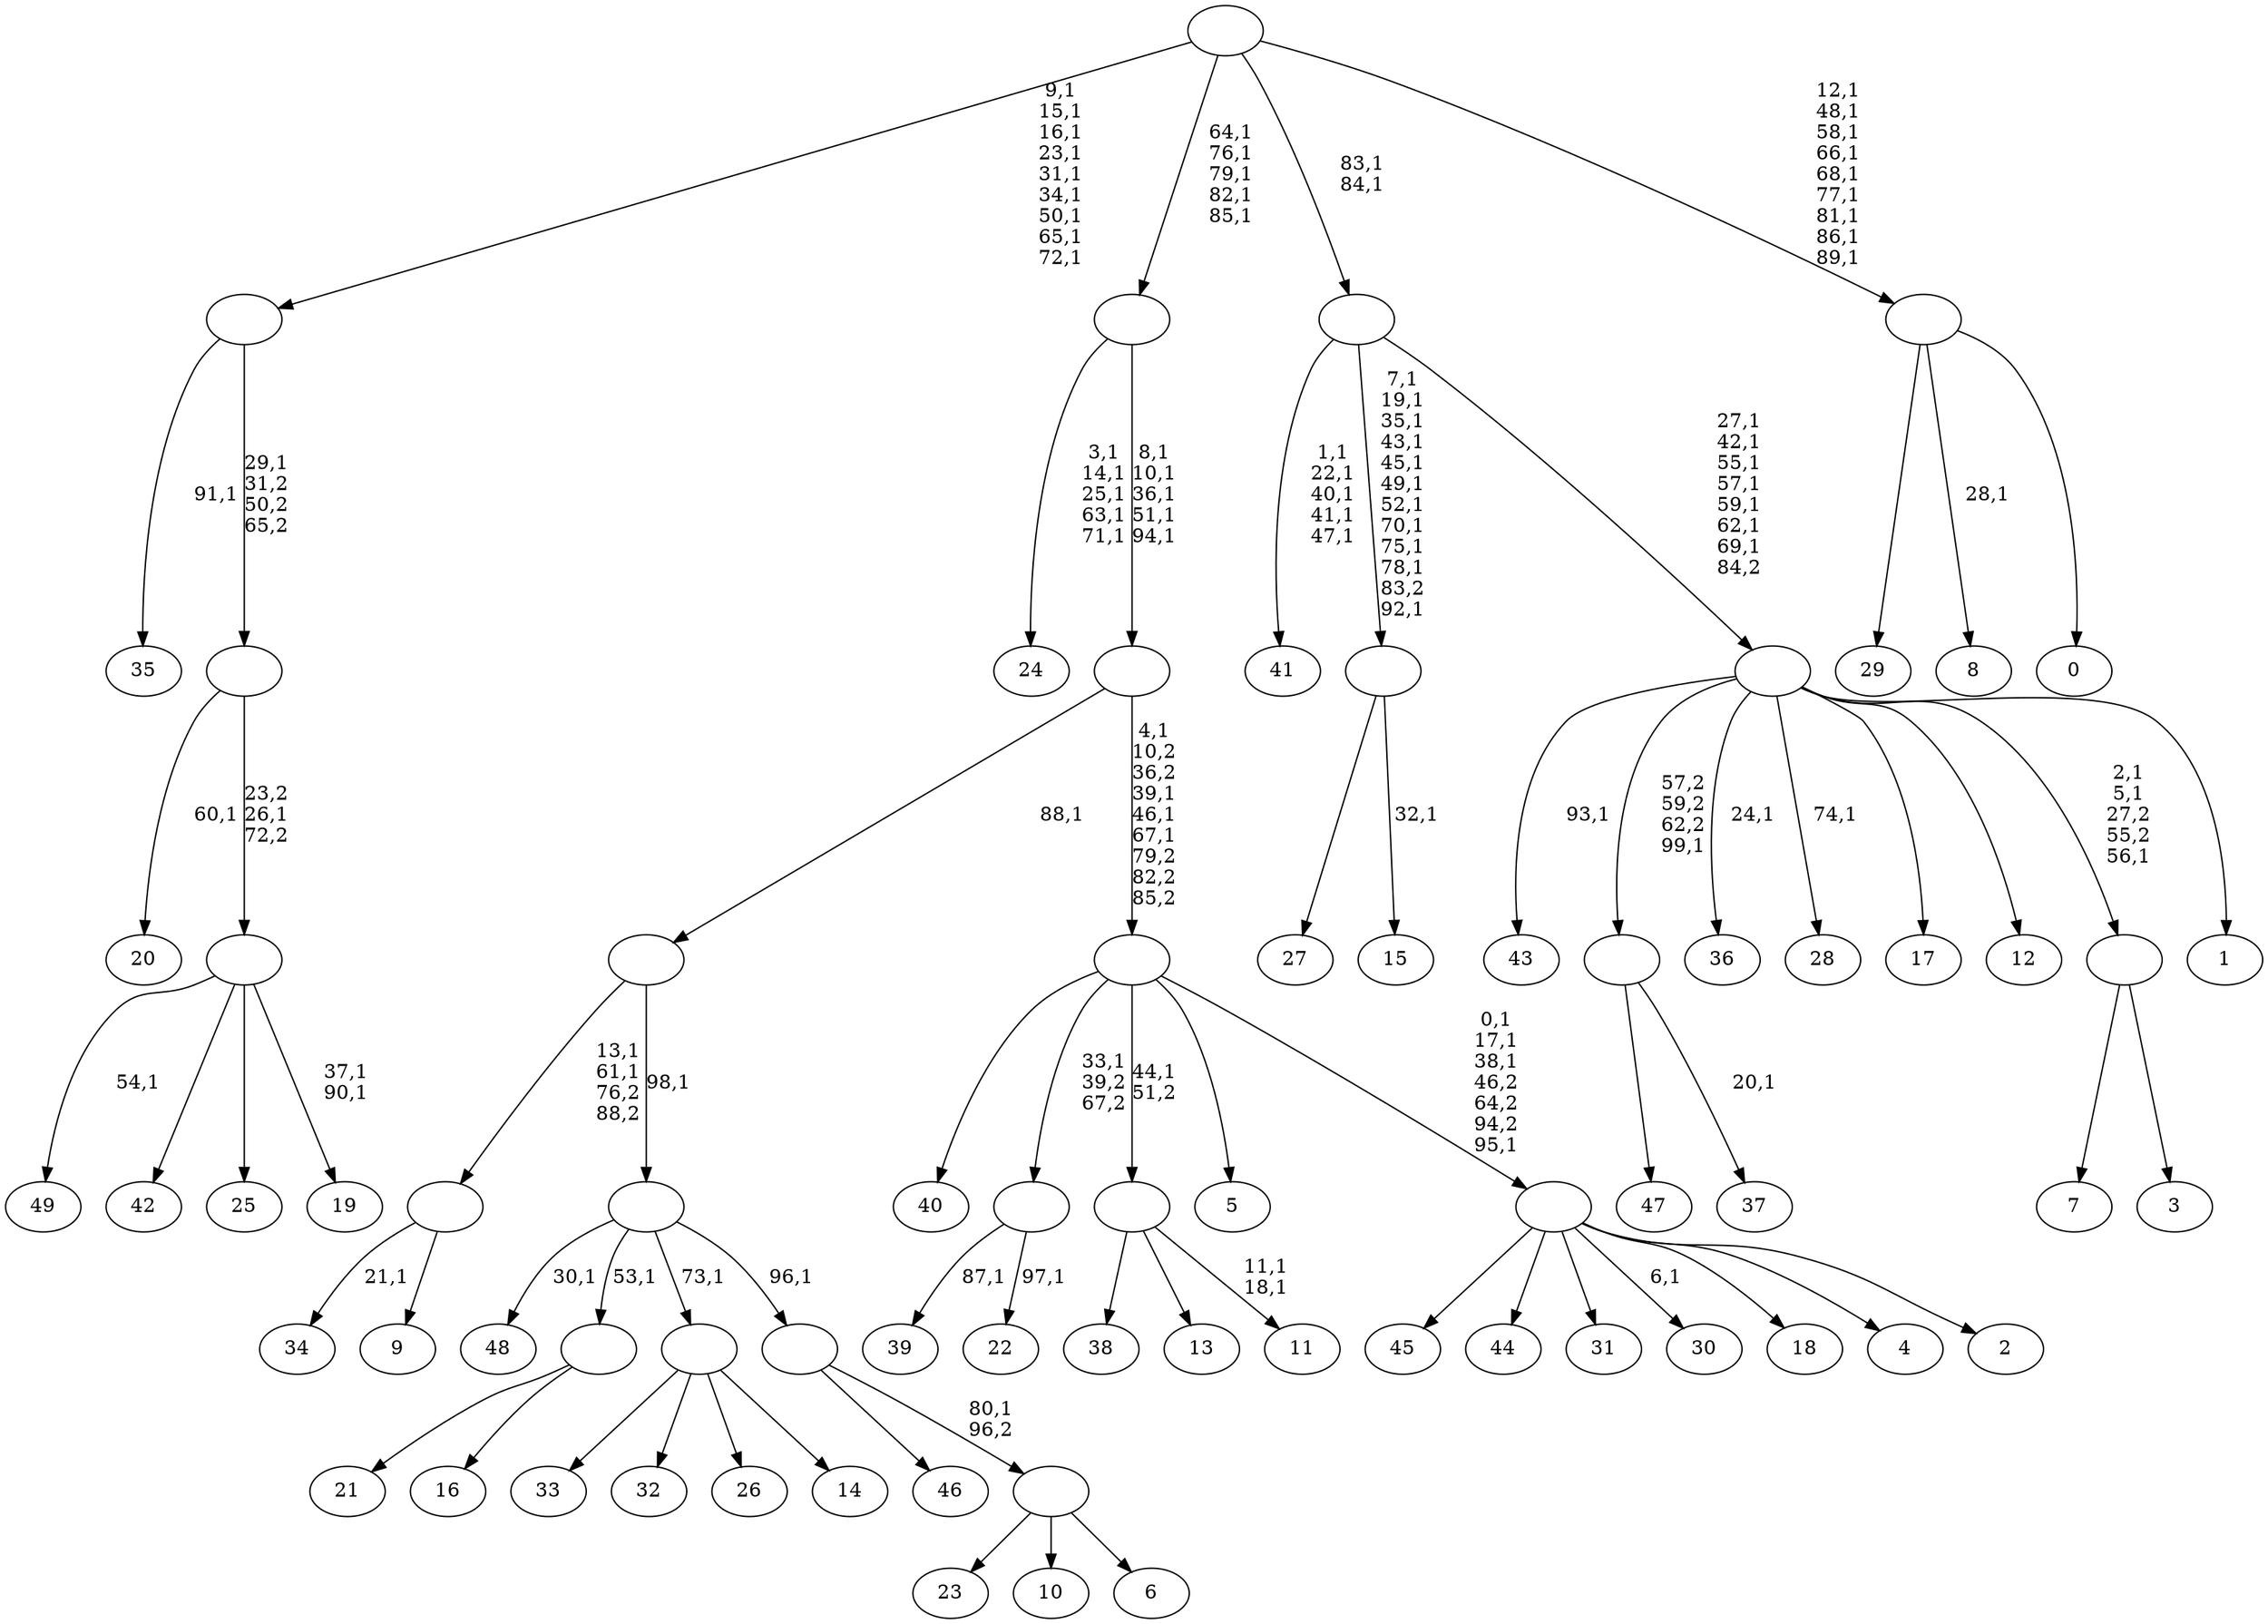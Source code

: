 digraph T {
	150 [label="49"]
	148 [label="48"]
	146 [label="47"]
	145 [label="46"]
	144 [label="45"]
	143 [label="44"]
	142 [label="43"]
	140 [label="42"]
	139 [label="41"]
	133 [label="40"]
	132 [label="39"]
	130 [label="38"]
	129 [label="37"]
	127 [label=""]
	126 [label="36"]
	124 [label="35"]
	122 [label="34"]
	120 [label="33"]
	119 [label="32"]
	118 [label="31"]
	117 [label="30"]
	115 [label="29"]
	114 [label="28"]
	112 [label="27"]
	111 [label="26"]
	110 [label="25"]
	109 [label="24"]
	103 [label="23"]
	102 [label="22"]
	100 [label=""]
	99 [label="21"]
	98 [label="20"]
	96 [label="19"]
	93 [label=""]
	92 [label=""]
	91 [label=""]
	82 [label="18"]
	81 [label="17"]
	80 [label="16"]
	79 [label=""]
	78 [label="15"]
	76 [label=""]
	65 [label="14"]
	64 [label=""]
	63 [label="13"]
	62 [label="12"]
	61 [label="11"]
	58 [label=""]
	57 [label="10"]
	56 [label="9"]
	55 [label=""]
	53 [label="8"]
	51 [label="7"]
	50 [label="6"]
	49 [label=""]
	48 [label=""]
	47 [label=""]
	46 [label=""]
	45 [label="5"]
	44 [label="4"]
	43 [label="3"]
	42 [label=""]
	39 [label="2"]
	38 [label=""]
	34 [label=""]
	30 [label=""]
	25 [label=""]
	20 [label="1"]
	19 [label=""]
	12 [label=""]
	10 [label="0"]
	9 [label=""]
	0 [label=""]
	127 -> 129 [label="20,1"]
	127 -> 146 [label=""]
	100 -> 102 [label="97,1"]
	100 -> 132 [label="87,1"]
	93 -> 96 [label="37,1\n90,1"]
	93 -> 150 [label="54,1"]
	93 -> 140 [label=""]
	93 -> 110 [label=""]
	92 -> 98 [label="60,1"]
	92 -> 93 [label="23,2\n26,1\n72,2"]
	91 -> 124 [label="91,1"]
	91 -> 92 [label="29,1\n31,2\n50,2\n65,2"]
	79 -> 99 [label=""]
	79 -> 80 [label=""]
	76 -> 78 [label="32,1"]
	76 -> 112 [label=""]
	64 -> 120 [label=""]
	64 -> 119 [label=""]
	64 -> 111 [label=""]
	64 -> 65 [label=""]
	58 -> 61 [label="11,1\n18,1"]
	58 -> 130 [label=""]
	58 -> 63 [label=""]
	55 -> 122 [label="21,1"]
	55 -> 56 [label=""]
	49 -> 103 [label=""]
	49 -> 57 [label=""]
	49 -> 50 [label=""]
	48 -> 145 [label=""]
	48 -> 49 [label="80,1\n96,2"]
	47 -> 148 [label="30,1"]
	47 -> 79 [label="53,1"]
	47 -> 64 [label="73,1"]
	47 -> 48 [label="96,1"]
	46 -> 55 [label="13,1\n61,1\n76,2\n88,2"]
	46 -> 47 [label="98,1"]
	42 -> 51 [label=""]
	42 -> 43 [label=""]
	38 -> 117 [label="6,1"]
	38 -> 144 [label=""]
	38 -> 143 [label=""]
	38 -> 118 [label=""]
	38 -> 82 [label=""]
	38 -> 44 [label=""]
	38 -> 39 [label=""]
	34 -> 38 [label="0,1\n17,1\n38,1\n46,2\n64,2\n94,2\n95,1"]
	34 -> 133 [label=""]
	34 -> 100 [label="33,1\n39,2\n67,2"]
	34 -> 58 [label="44,1\n51,2"]
	34 -> 45 [label=""]
	30 -> 34 [label="4,1\n10,2\n36,2\n39,1\n46,1\n67,1\n79,2\n82,2\n85,2"]
	30 -> 46 [label="88,1"]
	25 -> 30 [label="8,1\n10,1\n36,1\n51,1\n94,1"]
	25 -> 109 [label="3,1\n14,1\n25,1\n63,1\n71,1"]
	19 -> 42 [label="2,1\n5,1\n27,2\n55,2\n56,1"]
	19 -> 114 [label="74,1"]
	19 -> 126 [label="24,1"]
	19 -> 142 [label="93,1"]
	19 -> 127 [label="57,2\n59,2\n62,2\n99,1"]
	19 -> 81 [label=""]
	19 -> 62 [label=""]
	19 -> 20 [label=""]
	12 -> 19 [label="27,1\n42,1\n55,1\n57,1\n59,1\n62,1\n69,1\n84,2"]
	12 -> 76 [label="7,1\n19,1\n35,1\n43,1\n45,1\n49,1\n52,1\n70,1\n75,1\n78,1\n83,2\n92,1"]
	12 -> 139 [label="1,1\n22,1\n40,1\n41,1\n47,1"]
	9 -> 53 [label="28,1"]
	9 -> 115 [label=""]
	9 -> 10 [label=""]
	0 -> 9 [label="12,1\n48,1\n58,1\n66,1\n68,1\n77,1\n81,1\n86,1\n89,1"]
	0 -> 12 [label="83,1\n84,1"]
	0 -> 25 [label="64,1\n76,1\n79,1\n82,1\n85,1"]
	0 -> 91 [label="9,1\n15,1\n16,1\n23,1\n31,1\n34,1\n50,1\n65,1\n72,1"]
}
